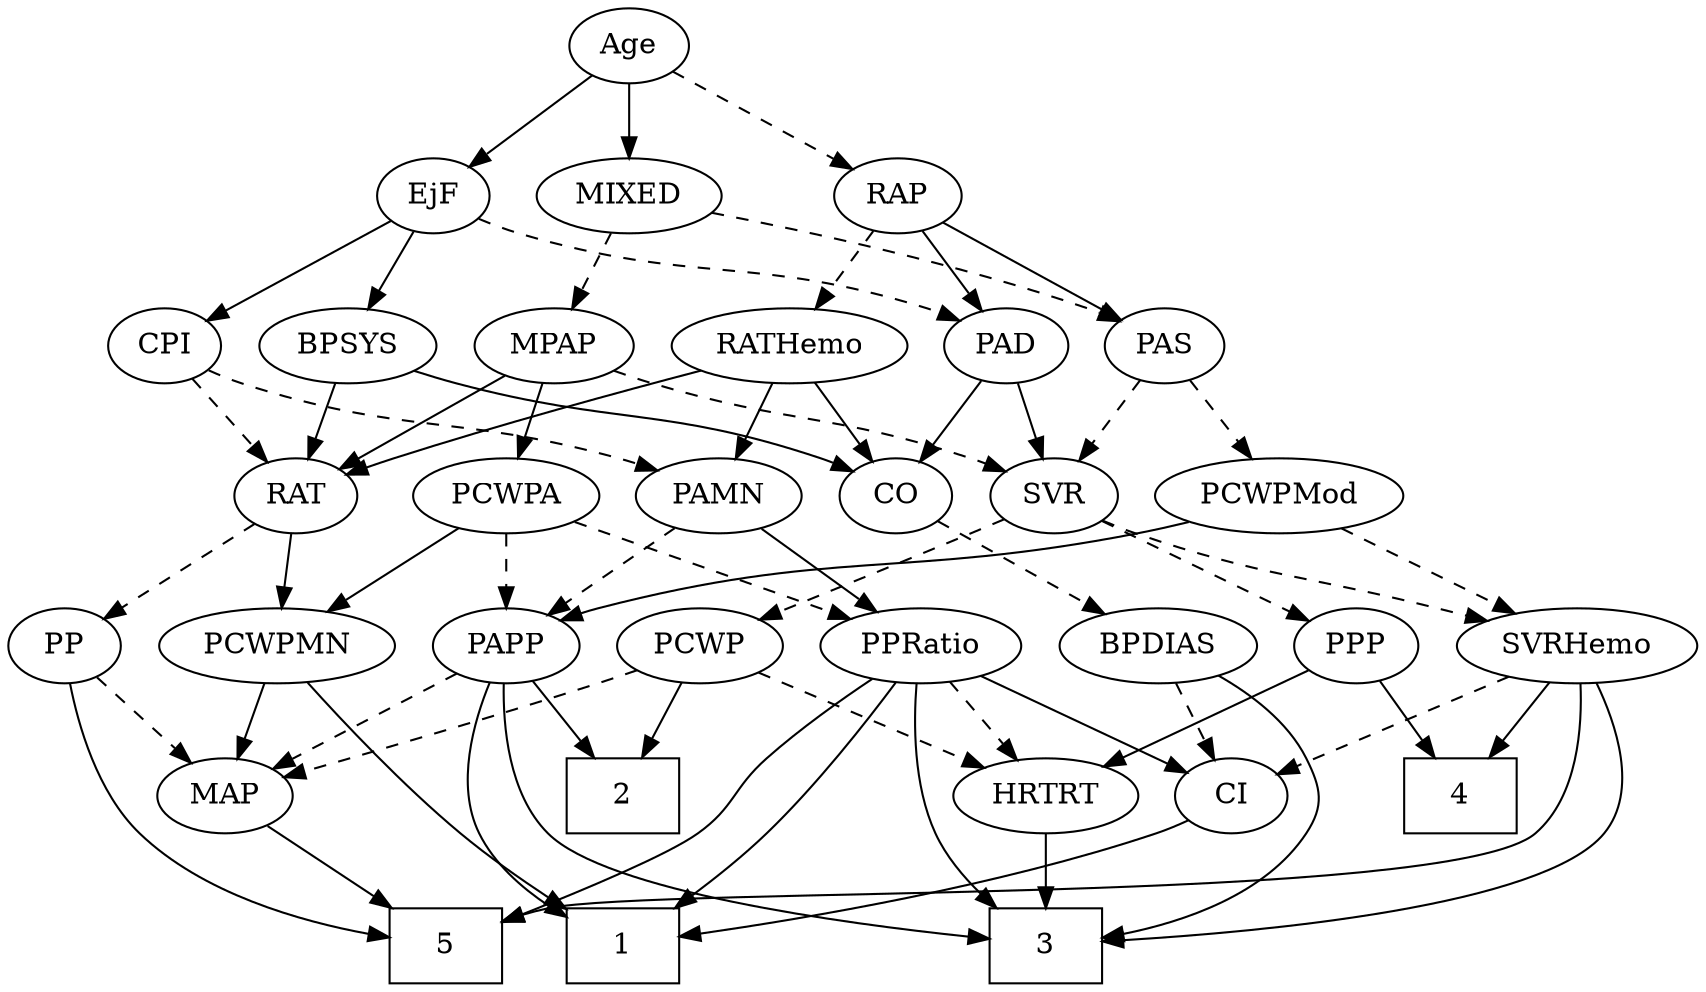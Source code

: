 strict digraph {
	graph [bb="0,0,742.4,468"];
	node [label="\N"];
	1	[height=0.5,
		pos="273,18",
		shape=box,
		width=0.75];
	2	[height=0.5,
		pos="273,90",
		shape=box,
		width=0.75];
	3	[height=0.5,
		pos="472,18",
		shape=box,
		width=0.75];
	4	[height=0.5,
		pos="667,90",
		shape=box,
		width=0.75];
	5	[height=0.5,
		pos="189,18",
		shape=box,
		width=0.75];
	Age	[height=0.5,
		pos="256,450",
		width=0.75];
	EjF	[height=0.5,
		pos="168,378",
		width=0.75];
	Age -> EjF	[pos="e,184.62,392.22 239.03,435.5 225.92,425.08 207.59,410.49 192.83,398.75",
		style=solid];
	RAP	[height=0.5,
		pos="398,378",
		width=0.77632];
	Age -> RAP	[pos="e,376.13,389.78 277.26,438.52 301.07,426.78 339.87,407.66 367.05,394.26",
		style=dashed];
	MIXED	[height=0.5,
		pos="256,378",
		width=1.1193];
	Age -> MIXED	[pos="e,256,396.1 256,431.7 256,423.98 256,414.71 256,406.11",
		style=solid];
	BPSYS	[height=0.5,
		pos="157,306",
		width=1.0471];
	EjF -> BPSYS	[pos="e,159.71,324.28 165.34,360.05 164.13,352.35 162.66,343.03 161.3,334.36",
		style=solid];
	PAD	[height=0.5,
		pos="446,306",
		width=0.79437];
	EjF -> PAD	[pos="e,424.25,317.82 189.12,366.73 194.82,364.25 201.06,361.8 207,360 293.86,333.69 321.27,350.73 408,324 410.27,323.3 412.59,322.5 414.9,\
321.63",
		style=dashed];
	CPI	[height=0.5,
		pos="74,306",
		width=0.75];
	EjF -> CPI	[pos="e,91.284,319.87 150.32,363.83 136.05,353.21 115.78,338.11 99.711,326.15",
		style=solid];
	RAP -> PAD	[pos="e,435.15,322.82 408.89,361.12 414.97,352.26 422.66,341.04 429.46,331.12",
		style=solid];
	PAS	[height=0.5,
		pos="520,306",
		width=0.75];
	RAP -> PAS	[pos="e,500.23,318.34 418.15,365.44 438.13,353.97 468.95,336.29 491.45,323.38",
		style=solid];
	RATHemo	[height=0.5,
		pos="350,306",
		width=1.3721];
	RAP -> RATHemo	[pos="e,361.52,323.8 387.11,361.12 381.26,352.59 373.92,341.89 367.32,332.25",
		style=dashed];
	MPAP	[height=0.5,
		pos="248,306",
		width=0.97491];
	MIXED -> MPAP	[pos="e,249.95,324.1 254.02,359.7 253.14,351.98 252.08,342.71 251.1,334.11",
		style=dashed];
	MIXED -> PAS	[pos="e,499.37,317.66 293.41,370.83 339.15,362.72 418.56,346.77 484,324 485.91,323.34 487.85,322.6 489.8,321.82",
		style=dashed];
	RAT	[height=0.5,
		pos="128,234",
		width=0.75827];
	MPAP -> RAT	[pos="e,147.78,246.54 225.71,292 206.23,280.63 177.82,264.06 156.65,251.71",
		style=solid];
	SVR	[height=0.5,
		pos="472,234",
		width=0.77632];
	MPAP -> SVR	[pos="e,450.36,245.75 274.81,294.05 280.44,291.91 286.38,289.79 292,288 354.46,268.15 373.18,273.77 435,252 436.9,251.33 438.84,250.6 \
440.78,249.83",
		style=dashed];
	PCWPA	[height=0.5,
		pos="222,234",
		width=1.1555];
	MPAP -> PCWPA	[pos="e,228.42,252.28 241.71,288.05 238.78,280.18 235.23,270.62 231.95,261.79",
		style=solid];
	CO	[height=0.5,
		pos="399,234",
		width=0.75];
	BPSYS -> CO	[pos="e,378.38,245.68 185.65,294 191.66,291.87 198,289.76 204,288 273.54,267.64 294.5,275.61 363,252 364.91,251.34 366.86,250.61 368.8,\
249.83",
		style=solid];
	BPSYS -> RAT	[pos="e,134.96,251.79 149.98,288.05 146.63,279.97 142.55,270.12 138.82,261.11",
		style=solid];
	PAD -> CO	[pos="e,409.62,250.82 435.33,289.12 429.45,280.34 422.01,269.26 415.39,259.42",
		style=solid];
	PAD -> SVR	[pos="e,465.7,251.96 452.16,288.41 455.16,280.34 458.84,270.43 462.21,261.35",
		style=solid];
	BPDIAS	[height=0.5,
		pos="500,162",
		width=1.1735];
	CO -> BPDIAS	[pos="e,478.6,177.83 417.06,220.49 431.75,210.31 452.78,195.72 470,183.79",
		style=dashed];
	PAS -> SVR	[pos="e,482.85,250.82 509.11,289.12 503.03,280.26 495.34,269.04 488.54,259.12",
		style=dashed];
	PCWPMod	[height=0.5,
		pos="570,234",
		width=1.4443];
	PAS -> PCWPMod	[pos="e,557.88,251.96 531.1,289.46 537.24,280.87 545.02,269.97 552.01,260.19",
		style=dashed];
	PAMN	[height=0.5,
		pos="318,234",
		width=1.011];
	PPRatio	[height=0.5,
		pos="400,162",
		width=1.1013];
	PAMN -> PPRatio	[pos="e,382.07,178.31 335.39,218.15 346.65,208.54 361.52,195.85 374.15,185.07",
		style=solid];
	PAPP	[height=0.5,
		pos="222,162",
		width=0.88464];
	PAMN -> PAPP	[pos="e,240.89,176.77 298.11,218.5 283.93,208.16 264.7,194.13 249.11,182.77",
		style=dashed];
	RATHemo -> CO	[pos="e,388.14,250.51 361.61,288.41 367.77,279.62 375.44,268.66 382.22,258.96",
		style=solid];
	RATHemo -> PAMN	[pos="e,325.67,251.79 342.25,288.05 338.56,279.97 334.06,270.12 329.94,261.11",
		style=solid];
	RATHemo -> RAT	[pos="e,150.62,244.38 312.6,294.02 262.17,279.2 177.84,254.36 171,252 167.45,250.78 163.77,249.43 160.11,248.05",
		style=solid];
	CPI -> PAMN	[pos="e,290.61,246.06 94.611,294.3 99.564,292 104.9,289.74 110,288 180.2,264.01 201.89,273.16 273,252 275.61,251.22 278.29,250.37 280.97,\
249.47",
		style=dashed];
	CPI -> RAT	[pos="e,116.05,250.49 85.984,289.46 92.976,280.4 101.94,268.79 109.79,258.61",
		style=dashed];
	PCWPMN	[height=0.5,
		pos="122,162",
		width=1.3902];
	RAT -> PCWPMN	[pos="e,123.47,180.1 126.52,215.7 125.86,207.98 125.06,198.71 124.32,190.11",
		style=solid];
	PP	[height=0.5,
		pos="27,162",
		width=0.75];
	RAT -> PP	[pos="e,45.241,175.64 109.94,220.49 94.242,209.6 71.285,193.69 53.501,181.37",
		style=dashed];
	SVRHemo	[height=0.5,
		pos="682,162",
		width=1.3902];
	SVR -> SVRHemo	[pos="e,644.23,173.93 493.71,222.44 498.68,220.19 503.98,217.91 509,216 532.01,207.23 591.73,189.32 634.56,176.76",
		style=dashed];
	PPP	[height=0.5,
		pos="587,162",
		width=0.75];
	SVR -> PPP	[pos="e,567.49,174.88 491.77,220.97 510.23,209.73 537.98,192.84 558.77,180.18",
		style=dashed];
	PCWP	[height=0.5,
		pos="307,162",
		width=0.97491];
	SVR -> PCWP	[pos="e,334.1,173.87 449.76,222.61 444.91,220.4 439.79,218.09 435,216 404.31,202.6 369.15,188.1 343.45,177.66",
		style=dashed];
	PCWPMod -> SVRHemo	[pos="e,658.01,177.99 594.03,217.98 610.12,207.93 631.51,194.56 649.17,183.52",
		style=dashed];
	PCWPMod -> PAPP	[pos="e,245.93,174.08 532.11,221.64 524.5,219.59 516.53,217.59 509,216 400.9,193.12 369.52,209.39 263,180 260.53,179.32 258.01,178.53 \
255.49,177.67",
		style=solid];
	PCWPA -> PCWPMN	[pos="e,143.87,178.31 200.79,218.15 186.67,208.27 167.89,195.12 152.21,184.15",
		style=solid];
	PCWPA -> PPRatio	[pos="e,371,174.41 251.79,221.28 281.97,209.42 328.76,191.01 361.68,178.07",
		style=dashed];
	PCWPA -> PAPP	[pos="e,222,180.1 222,215.7 222,207.98 222,198.71 222,190.11",
		style=dashed];
	PCWPMN -> 1	[pos="e,245.64,35.224 133.63,144.41 147.28,125.61 171.22,94.628 196,72 208.49,60.6 223.56,49.701 237.05,40.783",
		style=solid];
	MAP	[height=0.5,
		pos="83,90",
		width=0.84854];
	PCWPMN -> MAP	[pos="e,92.085,107.31 112.56,144.05 107.89,135.68 102.17,125.4 97.003,116.13",
		style=solid];
	SVRHemo -> 3	[pos="e,499.2,20.255 703.18,145.34 725.62,126.85 755.36,95.628 736,72 707.8,37.573 575.51,25.038 509.57,20.875",
		style=solid];
	SVRHemo -> 4	[pos="e,670.67,108.1 678.29,143.7 676.64,135.98 674.65,126.71 672.81,118.11",
		style=solid];
	SVRHemo -> 5	[pos="e,216.06,29.979 693.72,144.32 706.06,124.55 721.33,91.805 703,72 667.72,33.891 287.8,46.762 237,36 233.32,35.221 229.55,34.233 225.8,\
33.125",
		style=solid];
	CI	[height=0.5,
		pos="557,90",
		width=0.75];
	SVRHemo -> CI	[pos="e,577.11,102.26 656.1,146.5 635.67,135.05 607.18,119.1 585.99,107.23",
		style=dashed];
	BPDIAS -> 3	[pos="e,499.15,22.323 534.24,151.21 555.22,143.24 580.4,129.69 593,108 601.04,94.166 601.75,85.392 593,72 574.56,43.791 537.42,30.503 \
509.12,24.302",
		style=solid];
	BPDIAS -> CI	[pos="e,544.63,106.19 513.22,144.76 520.62,135.68 529.97,124.19 538.13,114.18",
		style=dashed];
	MAP -> 5	[pos="e,163.13,36.082 102.94,75.834 117.44,66.256 137.45,53.045 154.52,41.772",
		style=solid];
	PP -> 5	[pos="e,161.81,20.918 25.347,143.83 24.425,124.19 26.005,92.168 43,72 69.969,39.996 117.9,27.317 151.46,22.295",
		style=solid];
	PP -> MAP	[pos="e,70.485,106.64 39.151,145.81 46.461,136.67 55.921,124.85 64.181,114.52",
		style=dashed];
	PPP -> 4	[pos="e,647.55,108.02 602.81,147.17 613.34,137.95 627.46,125.6 639.77,114.82",
		style=solid];
	HRTRT	[height=0.5,
		pos="472,90",
		width=1.1013];
	PPP -> HRTRT	[pos="e,494.88,104.92 567.75,149.28 550.26,138.64 524.13,122.73 503.59,110.23",
		style=solid];
	PPRatio -> 1	[pos="e,299.3,36.01 391.43,144.41 381.23,125.59 362.92,94.605 342,72 331.85,61.027 319.23,50.617 307.57,41.974",
		style=solid];
	PPRatio -> 3	[pos="e,451.8,36.331 401.87,144.02 404.48,125.41 410.39,95.115 423,72 428.61,61.725 436.65,51.893 444.6,43.547",
		style=solid];
	PPRatio -> 5	[pos="e,216.01,29.422 382.37,145.62 370.68,135.25 355.13,121.11 342,108 326.64,92.664 326.64,84.653 309,72 294.93,61.907 255.25,45.107 \
225.33,33.128",
		style=solid];
	PPRatio -> CI	[pos="e,535.73,101.17 427.97,149.01 452.56,138.41 489.27,122.44 521,108 522.79,107.18 524.63,106.34 526.49,105.48",
		style=solid];
	PPRatio -> HRTRT	[pos="e,456.07,106.49 415.98,145.46 425.58,136.13 437.97,124.09 448.65,113.7",
		style=dashed];
	PCWP -> 2	[pos="e,281.47,108.45 298.94,144.41 295.04,136.37 290.25,126.51 285.86,117.47",
		style=solid];
	PCWP -> MAP	[pos="e,110.36,98.3 280.14,150.22 274.51,148.07 268.58,145.9 263,144 214.08,127.38 156.7,111.01 120.1,100.96",
		style=dashed];
	PCWP -> HRTRT	[pos="e,444.05,102.86 333.14,149.91 360.45,138.32 403.53,120.05 434.47,106.92",
		style=dashed];
	CI -> 1	[pos="e,300.34,22.731 536.4,78.276 531.44,75.978 526.11,73.726 521,72 448.33,47.445 359.72,31.765 310.51,24.253",
		style=solid];
	PAPP -> 1	[pos="e,245.97,31.873 212.77,144.77 203.57,126.29 192.36,95.614 204,72 211.11,57.579 224.23,45.987 237.14,37.366",
		style=solid];
	PAPP -> 2	[pos="e,260.4,108.29 233.57,145.12 239.76,136.63 247.51,125.98 254.51,116.38",
		style=solid];
	PAPP -> 3	[pos="e,444.82,21.38 219.71,143.81 218.09,123.86 218.8,91.231 237,72 263.72,43.777 375.49,28.6 434.74,22.401",
		style=solid];
	PAPP -> MAP	[pos="e,105.53,102.34 199.05,149.44 175.97,137.82 140.23,119.82 114.51,106.87",
		style=dashed];
	HRTRT -> 3	[pos="e,472,36.104 472,71.697 472,63.983 472,54.712 472,46.112",
		style=solid];
}
